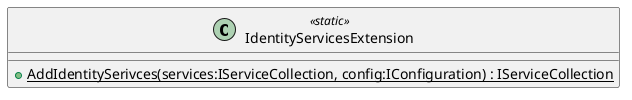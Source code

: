 @startuml
class IdentityServicesExtension <<static>> {
    + {static} AddIdentitySerivces(services:IServiceCollection, config:IConfiguration) : IServiceCollection
}
@enduml
